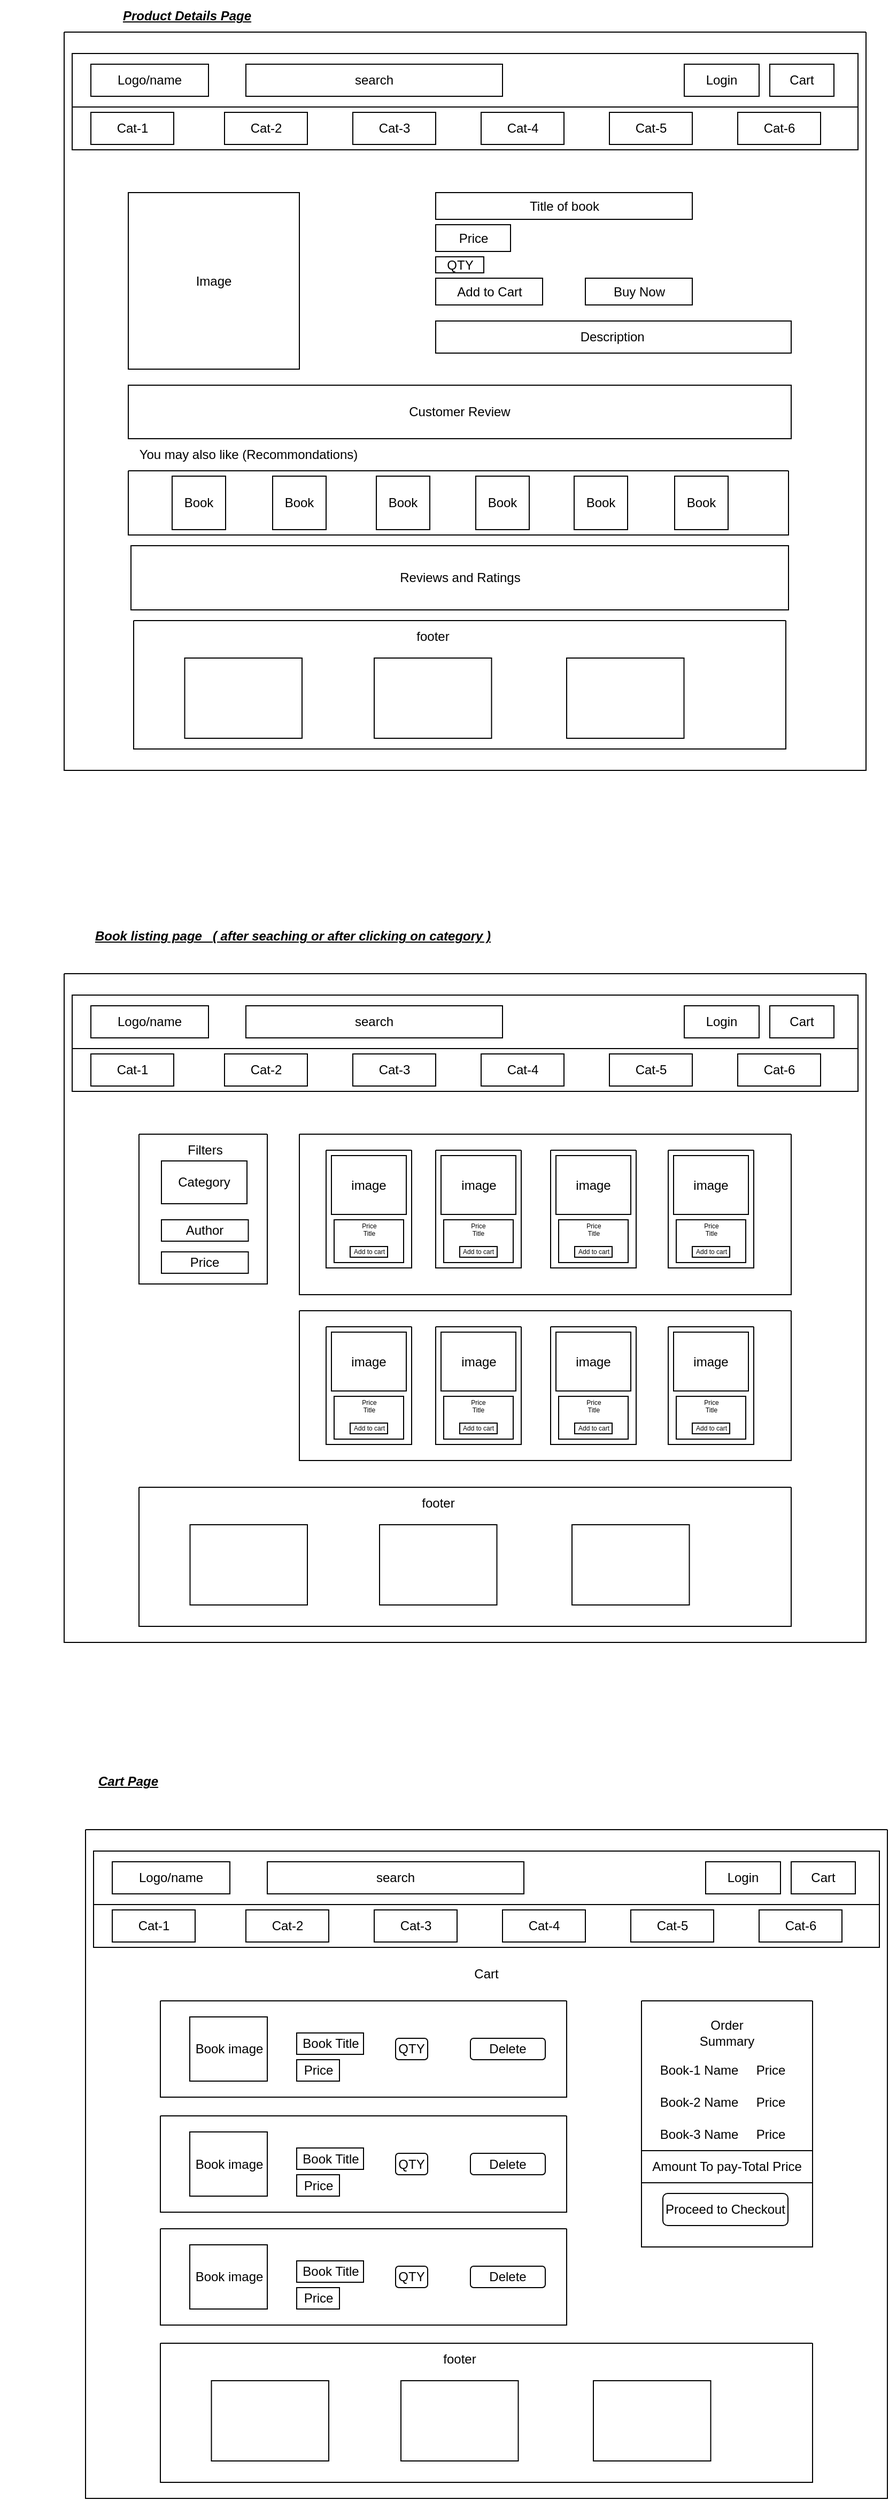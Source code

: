 <mxfile version="20.8.16" type="device"><diagram name="Page-1" id="OksWtArrL_tPQsCwZzi4"><mxGraphModel dx="369" dy="713" grid="1" gridSize="10" guides="1" tooltips="1" connect="1" arrows="1" fold="1" page="1" pageScale="1" pageWidth="850" pageHeight="1100" background="none" math="0" shadow="0"><root><mxCell id="0"/><mxCell id="1" parent="0"/><mxCell id="IstqmF2lYMvoqF9D-1eV-77" value="Product Details Page" style="text;html=1;align=center;verticalAlign=middle;whiteSpace=wrap;rounded=0;fontStyle=7" parent="1" vertex="1"><mxGeometry x="1270" y="60" width="170" height="30" as="geometry"/></mxCell><mxCell id="IstqmF2lYMvoqF9D-1eV-129" value="Book listing page&amp;nbsp; &amp;nbsp;( after seaching or after clicking on category )" style="text;html=1;align=center;verticalAlign=middle;whiteSpace=wrap;rounded=0;fontStyle=7" parent="1" vertex="1"><mxGeometry x="1180" y="920" width="548.25" height="30" as="geometry"/></mxCell><mxCell id="_eiZvuRm5jtYakqoUk0P-1" value="" style="swimlane;startSize=0;" parent="1" vertex="1"><mxGeometry x="1240" y="970" width="750" height="625" as="geometry"/></mxCell><mxCell id="IstqmF2lYMvoqF9D-1eV-22" value="" style="rounded=0;whiteSpace=wrap;html=1;" parent="_eiZvuRm5jtYakqoUk0P-1" vertex="1"><mxGeometry x="7.5" y="20" width="735" height="50" as="geometry"/></mxCell><mxCell id="IstqmF2lYMvoqF9D-1eV-23" value="Logo/name" style="rounded=0;whiteSpace=wrap;html=1;" parent="_eiZvuRm5jtYakqoUk0P-1" vertex="1"><mxGeometry x="25" y="30" width="110" height="30" as="geometry"/></mxCell><mxCell id="IstqmF2lYMvoqF9D-1eV-26" value="search" style="rounded=0;whiteSpace=wrap;html=1;" parent="_eiZvuRm5jtYakqoUk0P-1" vertex="1"><mxGeometry x="170" y="30" width="240" height="30" as="geometry"/></mxCell><mxCell id="IstqmF2lYMvoqF9D-1eV-28" value="Login" style="rounded=0;whiteSpace=wrap;html=1;" parent="_eiZvuRm5jtYakqoUk0P-1" vertex="1"><mxGeometry x="580" y="30" width="70" height="30" as="geometry"/></mxCell><mxCell id="IstqmF2lYMvoqF9D-1eV-30" value="Cart" style="rounded=0;whiteSpace=wrap;html=1;" parent="_eiZvuRm5jtYakqoUk0P-1" vertex="1"><mxGeometry x="660" y="30" width="60" height="30" as="geometry"/></mxCell><mxCell id="IstqmF2lYMvoqF9D-1eV-32" value="" style="rounded=0;whiteSpace=wrap;html=1;" parent="_eiZvuRm5jtYakqoUk0P-1" vertex="1"><mxGeometry x="7.5" y="70" width="735" height="40" as="geometry"/></mxCell><mxCell id="IstqmF2lYMvoqF9D-1eV-101" value="Cat-1" style="rounded=0;whiteSpace=wrap;html=1;" parent="_eiZvuRm5jtYakqoUk0P-1" vertex="1"><mxGeometry x="25" y="75" width="77.5" height="30" as="geometry"/></mxCell><mxCell id="IstqmF2lYMvoqF9D-1eV-103" value="Cat-2" style="rounded=0;whiteSpace=wrap;html=1;" parent="_eiZvuRm5jtYakqoUk0P-1" vertex="1"><mxGeometry x="150" y="75" width="77.5" height="30" as="geometry"/></mxCell><mxCell id="IstqmF2lYMvoqF9D-1eV-104" value="Cat-3" style="rounded=0;whiteSpace=wrap;html=1;" parent="_eiZvuRm5jtYakqoUk0P-1" vertex="1"><mxGeometry x="270" y="75" width="77.5" height="30" as="geometry"/></mxCell><mxCell id="IstqmF2lYMvoqF9D-1eV-105" value="Cat-4" style="rounded=0;whiteSpace=wrap;html=1;" parent="_eiZvuRm5jtYakqoUk0P-1" vertex="1"><mxGeometry x="390" y="75" width="77.5" height="30" as="geometry"/></mxCell><mxCell id="IstqmF2lYMvoqF9D-1eV-106" value="Cat-5" style="rounded=0;whiteSpace=wrap;html=1;" parent="_eiZvuRm5jtYakqoUk0P-1" vertex="1"><mxGeometry x="510" y="75" width="77.5" height="30" as="geometry"/></mxCell><mxCell id="IstqmF2lYMvoqF9D-1eV-107" value="Cat-6" style="rounded=0;whiteSpace=wrap;html=1;" parent="_eiZvuRm5jtYakqoUk0P-1" vertex="1"><mxGeometry x="630" y="75" width="77.5" height="30" as="geometry"/></mxCell><mxCell id="_eiZvuRm5jtYakqoUk0P-56" value="" style="swimlane;startSize=0;" parent="_eiZvuRm5jtYakqoUk0P-1" vertex="1"><mxGeometry x="70" y="150" width="120" height="140" as="geometry"/></mxCell><mxCell id="IstqmF2lYMvoqF9D-1eV-110" value="Category" style="rounded=0;whiteSpace=wrap;html=1;" parent="_eiZvuRm5jtYakqoUk0P-56" vertex="1"><mxGeometry x="21" y="25" width="80" height="40" as="geometry"/></mxCell><mxCell id="IstqmF2lYMvoqF9D-1eV-113" value="Author" style="rounded=0;whiteSpace=wrap;html=1;" parent="_eiZvuRm5jtYakqoUk0P-56" vertex="1"><mxGeometry x="21" y="80" width="81.25" height="20" as="geometry"/></mxCell><mxCell id="IstqmF2lYMvoqF9D-1eV-115" value="Price" style="rounded=0;whiteSpace=wrap;html=1;" parent="_eiZvuRm5jtYakqoUk0P-56" vertex="1"><mxGeometry x="21" y="110" width="81.25" height="20" as="geometry"/></mxCell><mxCell id="IstqmF2lYMvoqF9D-1eV-112" value="Filters" style="text;html=1;align=center;verticalAlign=middle;whiteSpace=wrap;rounded=0;" parent="_eiZvuRm5jtYakqoUk0P-56" vertex="1"><mxGeometry x="31.63" width="60" height="30" as="geometry"/></mxCell><mxCell id="_eiZvuRm5jtYakqoUk0P-57" value="" style="swimlane;startSize=0;" parent="_eiZvuRm5jtYakqoUk0P-1" vertex="1"><mxGeometry x="220" y="150" width="460" height="150" as="geometry"/></mxCell><mxCell id="_eiZvuRm5jtYakqoUk0P-59" value="" style="swimlane;startSize=0;" parent="_eiZvuRm5jtYakqoUk0P-57" vertex="1"><mxGeometry x="127.5" y="15" width="80" height="110" as="geometry"/></mxCell><mxCell id="_eiZvuRm5jtYakqoUk0P-60" value="image" style="rounded=0;whiteSpace=wrap;html=1;" parent="_eiZvuRm5jtYakqoUk0P-59" vertex="1"><mxGeometry x="5" y="5" width="70" height="55" as="geometry"/></mxCell><mxCell id="_eiZvuRm5jtYakqoUk0P-61" value="Price&lt;div&gt;Title&lt;/div&gt;&lt;div&gt;&lt;br&gt;&lt;/div&gt;&lt;div&gt;&lt;br&gt;&lt;/div&gt;&lt;div&gt;&lt;br&gt;&lt;/div&gt;" style="rounded=0;whiteSpace=wrap;html=1;fontSize=6;" parent="_eiZvuRm5jtYakqoUk0P-59" vertex="1"><mxGeometry x="7.5" y="65" width="65" height="40" as="geometry"/></mxCell><mxCell id="_eiZvuRm5jtYakqoUk0P-62" value="Add to cart" style="rounded=0;whiteSpace=wrap;html=1;fontSize=6;" parent="_eiZvuRm5jtYakqoUk0P-59" vertex="1"><mxGeometry x="22.5" y="90" width="35" height="10" as="geometry"/></mxCell><mxCell id="_eiZvuRm5jtYakqoUk0P-63" value="" style="swimlane;startSize=0;" parent="_eiZvuRm5jtYakqoUk0P-57" vertex="1"><mxGeometry x="235" y="15" width="80" height="110" as="geometry"/></mxCell><mxCell id="_eiZvuRm5jtYakqoUk0P-64" value="image" style="rounded=0;whiteSpace=wrap;html=1;" parent="_eiZvuRm5jtYakqoUk0P-63" vertex="1"><mxGeometry x="5" y="5" width="70" height="55" as="geometry"/></mxCell><mxCell id="_eiZvuRm5jtYakqoUk0P-65" value="Price&lt;div&gt;Title&lt;/div&gt;&lt;div&gt;&lt;br&gt;&lt;/div&gt;&lt;div&gt;&lt;br&gt;&lt;/div&gt;&lt;div&gt;&lt;br&gt;&lt;/div&gt;" style="rounded=0;whiteSpace=wrap;html=1;fontSize=6;" parent="_eiZvuRm5jtYakqoUk0P-63" vertex="1"><mxGeometry x="7.5" y="65" width="65" height="40" as="geometry"/></mxCell><mxCell id="_eiZvuRm5jtYakqoUk0P-66" value="Add to cart" style="rounded=0;whiteSpace=wrap;html=1;fontSize=6;" parent="_eiZvuRm5jtYakqoUk0P-63" vertex="1"><mxGeometry x="22.5" y="90" width="35" height="10" as="geometry"/></mxCell><mxCell id="_eiZvuRm5jtYakqoUk0P-67" value="" style="swimlane;startSize=0;" parent="_eiZvuRm5jtYakqoUk0P-57" vertex="1"><mxGeometry x="345" y="15" width="80" height="110" as="geometry"/></mxCell><mxCell id="_eiZvuRm5jtYakqoUk0P-68" value="image" style="rounded=0;whiteSpace=wrap;html=1;" parent="_eiZvuRm5jtYakqoUk0P-67" vertex="1"><mxGeometry x="5" y="5" width="70" height="55" as="geometry"/></mxCell><mxCell id="_eiZvuRm5jtYakqoUk0P-69" value="Price&lt;div&gt;Title&lt;/div&gt;&lt;div&gt;&lt;br&gt;&lt;/div&gt;&lt;div&gt;&lt;br&gt;&lt;/div&gt;&lt;div&gt;&lt;br&gt;&lt;/div&gt;" style="rounded=0;whiteSpace=wrap;html=1;fontSize=6;" parent="_eiZvuRm5jtYakqoUk0P-67" vertex="1"><mxGeometry x="7.5" y="65" width="65" height="40" as="geometry"/></mxCell><mxCell id="_eiZvuRm5jtYakqoUk0P-70" value="Add to cart" style="rounded=0;whiteSpace=wrap;html=1;fontSize=6;" parent="_eiZvuRm5jtYakqoUk0P-67" vertex="1"><mxGeometry x="22.5" y="90" width="35" height="10" as="geometry"/></mxCell><mxCell id="_eiZvuRm5jtYakqoUk0P-114" value="" style="swimlane;startSize=0;" parent="_eiZvuRm5jtYakqoUk0P-57" vertex="1"><mxGeometry x="25" y="15" width="80" height="110" as="geometry"/></mxCell><mxCell id="_eiZvuRm5jtYakqoUk0P-115" value="image" style="rounded=0;whiteSpace=wrap;html=1;" parent="_eiZvuRm5jtYakqoUk0P-114" vertex="1"><mxGeometry x="5" y="5" width="70" height="55" as="geometry"/></mxCell><mxCell id="_eiZvuRm5jtYakqoUk0P-116" value="Price&lt;div&gt;Title&lt;/div&gt;&lt;div&gt;&lt;br&gt;&lt;/div&gt;&lt;div&gt;&lt;br&gt;&lt;/div&gt;&lt;div&gt;&lt;br&gt;&lt;/div&gt;" style="rounded=0;whiteSpace=wrap;html=1;fontSize=6;" parent="_eiZvuRm5jtYakqoUk0P-114" vertex="1"><mxGeometry x="7.5" y="65" width="65" height="40" as="geometry"/></mxCell><mxCell id="_eiZvuRm5jtYakqoUk0P-117" value="Add to cart" style="rounded=0;whiteSpace=wrap;html=1;fontSize=6;" parent="_eiZvuRm5jtYakqoUk0P-114" vertex="1"><mxGeometry x="22.5" y="90" width="35" height="10" as="geometry"/></mxCell><mxCell id="_eiZvuRm5jtYakqoUk0P-84" value="" style="swimlane;startSize=0;" parent="_eiZvuRm5jtYakqoUk0P-1" vertex="1"><mxGeometry x="220" y="315" width="460" height="140" as="geometry"/></mxCell><mxCell id="_eiZvuRm5jtYakqoUk0P-85" value="" style="swimlane;startSize=0;" parent="_eiZvuRm5jtYakqoUk0P-84" vertex="1"><mxGeometry x="127.5" y="15" width="80" height="110" as="geometry"/></mxCell><mxCell id="_eiZvuRm5jtYakqoUk0P-86" value="image" style="rounded=0;whiteSpace=wrap;html=1;" parent="_eiZvuRm5jtYakqoUk0P-85" vertex="1"><mxGeometry x="5" y="5" width="70" height="55" as="geometry"/></mxCell><mxCell id="_eiZvuRm5jtYakqoUk0P-87" value="Price&lt;div&gt;Title&lt;/div&gt;&lt;div&gt;&lt;br&gt;&lt;/div&gt;&lt;div&gt;&lt;br&gt;&lt;/div&gt;&lt;div&gt;&lt;br&gt;&lt;/div&gt;" style="rounded=0;whiteSpace=wrap;html=1;fontSize=6;" parent="_eiZvuRm5jtYakqoUk0P-85" vertex="1"><mxGeometry x="7.5" y="65" width="65" height="40" as="geometry"/></mxCell><mxCell id="_eiZvuRm5jtYakqoUk0P-88" value="Add to cart" style="rounded=0;whiteSpace=wrap;html=1;fontSize=6;" parent="_eiZvuRm5jtYakqoUk0P-85" vertex="1"><mxGeometry x="22.5" y="90" width="35" height="10" as="geometry"/></mxCell><mxCell id="_eiZvuRm5jtYakqoUk0P-89" value="" style="swimlane;startSize=0;" parent="_eiZvuRm5jtYakqoUk0P-84" vertex="1"><mxGeometry x="235" y="15" width="80" height="110" as="geometry"/></mxCell><mxCell id="_eiZvuRm5jtYakqoUk0P-90" value="image" style="rounded=0;whiteSpace=wrap;html=1;" parent="_eiZvuRm5jtYakqoUk0P-89" vertex="1"><mxGeometry x="5" y="5" width="70" height="55" as="geometry"/></mxCell><mxCell id="_eiZvuRm5jtYakqoUk0P-91" value="Price&lt;div&gt;Title&lt;/div&gt;&lt;div&gt;&lt;br&gt;&lt;/div&gt;&lt;div&gt;&lt;br&gt;&lt;/div&gt;&lt;div&gt;&lt;br&gt;&lt;/div&gt;" style="rounded=0;whiteSpace=wrap;html=1;fontSize=6;" parent="_eiZvuRm5jtYakqoUk0P-89" vertex="1"><mxGeometry x="7.5" y="65" width="65" height="40" as="geometry"/></mxCell><mxCell id="_eiZvuRm5jtYakqoUk0P-92" value="Add to cart" style="rounded=0;whiteSpace=wrap;html=1;fontSize=6;" parent="_eiZvuRm5jtYakqoUk0P-89" vertex="1"><mxGeometry x="22.5" y="90" width="35" height="10" as="geometry"/></mxCell><mxCell id="_eiZvuRm5jtYakqoUk0P-93" value="" style="swimlane;startSize=0;" parent="_eiZvuRm5jtYakqoUk0P-84" vertex="1"><mxGeometry x="345" y="15" width="80" height="110" as="geometry"/></mxCell><mxCell id="_eiZvuRm5jtYakqoUk0P-94" value="image" style="rounded=0;whiteSpace=wrap;html=1;" parent="_eiZvuRm5jtYakqoUk0P-93" vertex="1"><mxGeometry x="5" y="5" width="70" height="55" as="geometry"/></mxCell><mxCell id="_eiZvuRm5jtYakqoUk0P-95" value="Price&lt;div&gt;Title&lt;/div&gt;&lt;div&gt;&lt;br&gt;&lt;/div&gt;&lt;div&gt;&lt;br&gt;&lt;/div&gt;&lt;div&gt;&lt;br&gt;&lt;/div&gt;" style="rounded=0;whiteSpace=wrap;html=1;fontSize=6;" parent="_eiZvuRm5jtYakqoUk0P-93" vertex="1"><mxGeometry x="7.5" y="65" width="65" height="40" as="geometry"/></mxCell><mxCell id="_eiZvuRm5jtYakqoUk0P-96" value="Add to cart" style="rounded=0;whiteSpace=wrap;html=1;fontSize=6;" parent="_eiZvuRm5jtYakqoUk0P-93" vertex="1"><mxGeometry x="22.5" y="90" width="35" height="10" as="geometry"/></mxCell><mxCell id="_eiZvuRm5jtYakqoUk0P-97" value="" style="swimlane;startSize=0;" parent="_eiZvuRm5jtYakqoUk0P-84" vertex="1"><mxGeometry x="25" y="15" width="80" height="110" as="geometry"/></mxCell><mxCell id="_eiZvuRm5jtYakqoUk0P-98" value="image" style="rounded=0;whiteSpace=wrap;html=1;" parent="_eiZvuRm5jtYakqoUk0P-97" vertex="1"><mxGeometry x="5" y="5" width="70" height="55" as="geometry"/></mxCell><mxCell id="_eiZvuRm5jtYakqoUk0P-99" value="Price&lt;div&gt;Title&lt;/div&gt;&lt;div&gt;&lt;br&gt;&lt;/div&gt;&lt;div&gt;&lt;br&gt;&lt;/div&gt;&lt;div&gt;&lt;br&gt;&lt;/div&gt;" style="rounded=0;whiteSpace=wrap;html=1;fontSize=6;" parent="_eiZvuRm5jtYakqoUk0P-97" vertex="1"><mxGeometry x="7.5" y="65" width="65" height="40" as="geometry"/></mxCell><mxCell id="_eiZvuRm5jtYakqoUk0P-100" value="Add to cart" style="rounded=0;whiteSpace=wrap;html=1;fontSize=6;" parent="_eiZvuRm5jtYakqoUk0P-97" vertex="1"><mxGeometry x="22.5" y="90" width="35" height="10" as="geometry"/></mxCell><mxCell id="_eiZvuRm5jtYakqoUk0P-101" value="" style="swimlane;startSize=0;" parent="_eiZvuRm5jtYakqoUk0P-1" vertex="1"><mxGeometry x="70" y="480" width="610" height="130" as="geometry"/></mxCell><mxCell id="_eiZvuRm5jtYakqoUk0P-102" value="" style="rounded=0;whiteSpace=wrap;html=1;" parent="_eiZvuRm5jtYakqoUk0P-101" vertex="1"><mxGeometry x="47.75" y="35" width="109.75" height="75" as="geometry"/></mxCell><mxCell id="_eiZvuRm5jtYakqoUk0P-103" value="" style="rounded=0;whiteSpace=wrap;html=1;" parent="_eiZvuRm5jtYakqoUk0P-101" vertex="1"><mxGeometry x="225" y="35" width="109.75" height="75" as="geometry"/></mxCell><mxCell id="_eiZvuRm5jtYakqoUk0P-104" value="" style="rounded=0;whiteSpace=wrap;html=1;" parent="_eiZvuRm5jtYakqoUk0P-101" vertex="1"><mxGeometry x="405" y="35" width="109.75" height="75" as="geometry"/></mxCell><mxCell id="_eiZvuRm5jtYakqoUk0P-105" value="footer" style="text;html=1;strokeColor=none;fillColor=none;align=center;verticalAlign=middle;whiteSpace=wrap;rounded=0;" parent="_eiZvuRm5jtYakqoUk0P-101" vertex="1"><mxGeometry x="249.88" width="60" height="30" as="geometry"/></mxCell><mxCell id="_eiZvuRm5jtYakqoUk0P-17" value="" style="swimlane;startSize=0;" parent="1" vertex="1"><mxGeometry x="1240" y="90" width="750" height="690" as="geometry"/></mxCell><mxCell id="_eiZvuRm5jtYakqoUk0P-18" value="" style="rounded=0;whiteSpace=wrap;html=1;" parent="_eiZvuRm5jtYakqoUk0P-17" vertex="1"><mxGeometry x="7.5" y="20" width="735" height="50" as="geometry"/></mxCell><mxCell id="_eiZvuRm5jtYakqoUk0P-19" value="Logo/name" style="rounded=0;whiteSpace=wrap;html=1;" parent="_eiZvuRm5jtYakqoUk0P-17" vertex="1"><mxGeometry x="25" y="30" width="110" height="30" as="geometry"/></mxCell><mxCell id="_eiZvuRm5jtYakqoUk0P-20" value="search" style="rounded=0;whiteSpace=wrap;html=1;" parent="_eiZvuRm5jtYakqoUk0P-17" vertex="1"><mxGeometry x="170" y="30" width="240" height="30" as="geometry"/></mxCell><mxCell id="_eiZvuRm5jtYakqoUk0P-21" value="Login" style="rounded=0;whiteSpace=wrap;html=1;" parent="_eiZvuRm5jtYakqoUk0P-17" vertex="1"><mxGeometry x="580" y="30" width="70" height="30" as="geometry"/></mxCell><mxCell id="_eiZvuRm5jtYakqoUk0P-22" value="Cart" style="rounded=0;whiteSpace=wrap;html=1;" parent="_eiZvuRm5jtYakqoUk0P-17" vertex="1"><mxGeometry x="660" y="30" width="60" height="30" as="geometry"/></mxCell><mxCell id="_eiZvuRm5jtYakqoUk0P-23" value="" style="rounded=0;whiteSpace=wrap;html=1;" parent="_eiZvuRm5jtYakqoUk0P-17" vertex="1"><mxGeometry x="7.5" y="70" width="735" height="40" as="geometry"/></mxCell><mxCell id="_eiZvuRm5jtYakqoUk0P-24" value="Cat-1" style="rounded=0;whiteSpace=wrap;html=1;" parent="_eiZvuRm5jtYakqoUk0P-17" vertex="1"><mxGeometry x="25" y="75" width="77.5" height="30" as="geometry"/></mxCell><mxCell id="_eiZvuRm5jtYakqoUk0P-25" value="Cat-2" style="rounded=0;whiteSpace=wrap;html=1;" parent="_eiZvuRm5jtYakqoUk0P-17" vertex="1"><mxGeometry x="150" y="75" width="77.5" height="30" as="geometry"/></mxCell><mxCell id="_eiZvuRm5jtYakqoUk0P-26" value="Cat-3" style="rounded=0;whiteSpace=wrap;html=1;" parent="_eiZvuRm5jtYakqoUk0P-17" vertex="1"><mxGeometry x="270" y="75" width="77.5" height="30" as="geometry"/></mxCell><mxCell id="_eiZvuRm5jtYakqoUk0P-27" value="Cat-4" style="rounded=0;whiteSpace=wrap;html=1;" parent="_eiZvuRm5jtYakqoUk0P-17" vertex="1"><mxGeometry x="390" y="75" width="77.5" height="30" as="geometry"/></mxCell><mxCell id="_eiZvuRm5jtYakqoUk0P-28" value="Cat-5" style="rounded=0;whiteSpace=wrap;html=1;" parent="_eiZvuRm5jtYakqoUk0P-17" vertex="1"><mxGeometry x="510" y="75" width="77.5" height="30" as="geometry"/></mxCell><mxCell id="_eiZvuRm5jtYakqoUk0P-29" value="Cat-6" style="rounded=0;whiteSpace=wrap;html=1;" parent="_eiZvuRm5jtYakqoUk0P-17" vertex="1"><mxGeometry x="630" y="75" width="77.5" height="30" as="geometry"/></mxCell><mxCell id="_eiZvuRm5jtYakqoUk0P-30" value="Image" style="rounded=0;whiteSpace=wrap;html=1;" parent="_eiZvuRm5jtYakqoUk0P-17" vertex="1"><mxGeometry x="60" y="150" width="160" height="165" as="geometry"/></mxCell><mxCell id="_eiZvuRm5jtYakqoUk0P-31" value="Title of book" style="rounded=0;whiteSpace=wrap;html=1;" parent="_eiZvuRm5jtYakqoUk0P-17" vertex="1"><mxGeometry x="347.5" y="150" width="240" height="25" as="geometry"/></mxCell><mxCell id="_eiZvuRm5jtYakqoUk0P-32" value="Price" style="rounded=0;whiteSpace=wrap;html=1;" parent="_eiZvuRm5jtYakqoUk0P-17" vertex="1"><mxGeometry x="347.5" y="180" width="70" height="25" as="geometry"/></mxCell><mxCell id="_eiZvuRm5jtYakqoUk0P-33" value="QTY" style="rounded=0;whiteSpace=wrap;html=1;" parent="_eiZvuRm5jtYakqoUk0P-17" vertex="1"><mxGeometry x="347.5" y="210" width="45" height="15" as="geometry"/></mxCell><mxCell id="_eiZvuRm5jtYakqoUk0P-34" value="Buy Now" style="rounded=0;whiteSpace=wrap;html=1;" parent="_eiZvuRm5jtYakqoUk0P-17" vertex="1"><mxGeometry x="487.5" y="230" width="100" height="25" as="geometry"/></mxCell><mxCell id="_eiZvuRm5jtYakqoUk0P-35" value="Add to Cart" style="rounded=0;whiteSpace=wrap;html=1;" parent="_eiZvuRm5jtYakqoUk0P-17" vertex="1"><mxGeometry x="347.5" y="230" width="100" height="25" as="geometry"/></mxCell><mxCell id="_eiZvuRm5jtYakqoUk0P-36" value="Description&amp;nbsp;" style="rounded=0;whiteSpace=wrap;html=1;" parent="_eiZvuRm5jtYakqoUk0P-17" vertex="1"><mxGeometry x="347.5" y="270" width="332.5" height="30" as="geometry"/></mxCell><mxCell id="_eiZvuRm5jtYakqoUk0P-37" value="Customer Review" style="rounded=0;whiteSpace=wrap;html=1;" parent="_eiZvuRm5jtYakqoUk0P-17" vertex="1"><mxGeometry x="60" y="330" width="620" height="50" as="geometry"/></mxCell><mxCell id="_eiZvuRm5jtYakqoUk0P-38" value="" style="swimlane;startSize=0;" parent="_eiZvuRm5jtYakqoUk0P-17" vertex="1"><mxGeometry x="60" y="410" width="617.5" height="60" as="geometry"/></mxCell><mxCell id="_eiZvuRm5jtYakqoUk0P-39" value="Book" style="rounded=0;whiteSpace=wrap;html=1;" parent="_eiZvuRm5jtYakqoUk0P-38" vertex="1"><mxGeometry x="41" y="5" width="50" height="50" as="geometry"/></mxCell><mxCell id="_eiZvuRm5jtYakqoUk0P-40" value="Book" style="rounded=0;whiteSpace=wrap;html=1;" parent="_eiZvuRm5jtYakqoUk0P-38" vertex="1"><mxGeometry x="135" y="5" width="50" height="50" as="geometry"/></mxCell><mxCell id="_eiZvuRm5jtYakqoUk0P-41" value="Book" style="rounded=0;whiteSpace=wrap;html=1;" parent="_eiZvuRm5jtYakqoUk0P-38" vertex="1"><mxGeometry x="232" y="5" width="50" height="50" as="geometry"/></mxCell><mxCell id="_eiZvuRm5jtYakqoUk0P-42" value="Book" style="rounded=0;whiteSpace=wrap;html=1;" parent="_eiZvuRm5jtYakqoUk0P-38" vertex="1"><mxGeometry x="325" y="5" width="50" height="50" as="geometry"/></mxCell><mxCell id="_eiZvuRm5jtYakqoUk0P-43" value="Book" style="rounded=0;whiteSpace=wrap;html=1;" parent="_eiZvuRm5jtYakqoUk0P-38" vertex="1"><mxGeometry x="417" y="5" width="50" height="50" as="geometry"/></mxCell><mxCell id="_eiZvuRm5jtYakqoUk0P-44" value="Book" style="rounded=0;whiteSpace=wrap;html=1;" parent="_eiZvuRm5jtYakqoUk0P-38" vertex="1"><mxGeometry x="511" y="5" width="50" height="50" as="geometry"/></mxCell><mxCell id="_eiZvuRm5jtYakqoUk0P-46" value="Reviews and Ratings" style="rounded=0;whiteSpace=wrap;html=1;" parent="_eiZvuRm5jtYakqoUk0P-17" vertex="1"><mxGeometry x="62.5" y="480" width="615" height="60" as="geometry"/></mxCell><mxCell id="_eiZvuRm5jtYakqoUk0P-45" value="You may also like (Recommondations)" style="text;html=1;align=center;verticalAlign=middle;whiteSpace=wrap;rounded=0;" parent="_eiZvuRm5jtYakqoUk0P-17" vertex="1"><mxGeometry x="45" y="380" width="255" height="30" as="geometry"/></mxCell><mxCell id="_eiZvuRm5jtYakqoUk0P-106" value="" style="swimlane;startSize=0;" parent="_eiZvuRm5jtYakqoUk0P-17" vertex="1"><mxGeometry x="65" y="550" width="610" height="120" as="geometry"/></mxCell><mxCell id="_eiZvuRm5jtYakqoUk0P-107" value="" style="rounded=0;whiteSpace=wrap;html=1;" parent="_eiZvuRm5jtYakqoUk0P-106" vertex="1"><mxGeometry x="47.75" y="35" width="109.75" height="75" as="geometry"/></mxCell><mxCell id="_eiZvuRm5jtYakqoUk0P-108" value="" style="rounded=0;whiteSpace=wrap;html=1;" parent="_eiZvuRm5jtYakqoUk0P-106" vertex="1"><mxGeometry x="225" y="35" width="109.75" height="75" as="geometry"/></mxCell><mxCell id="_eiZvuRm5jtYakqoUk0P-109" value="" style="rounded=0;whiteSpace=wrap;html=1;" parent="_eiZvuRm5jtYakqoUk0P-106" vertex="1"><mxGeometry x="405" y="35" width="109.75" height="75" as="geometry"/></mxCell><mxCell id="_eiZvuRm5jtYakqoUk0P-110" value="footer" style="text;html=1;strokeColor=none;fillColor=none;align=center;verticalAlign=middle;whiteSpace=wrap;rounded=0;" parent="_eiZvuRm5jtYakqoUk0P-106" vertex="1"><mxGeometry x="249.88" width="60" height="30" as="geometry"/></mxCell><mxCell id="XIvPi-Ywjusuaq1_9YB8-2" value="" style="swimlane;startSize=0;" parent="1" vertex="1"><mxGeometry x="1260" y="1770" width="750" height="625" as="geometry"/></mxCell><mxCell id="XIvPi-Ywjusuaq1_9YB8-3" value="" style="rounded=0;whiteSpace=wrap;html=1;" parent="XIvPi-Ywjusuaq1_9YB8-2" vertex="1"><mxGeometry x="7.5" y="20" width="735" height="50" as="geometry"/></mxCell><mxCell id="XIvPi-Ywjusuaq1_9YB8-4" value="Logo/name" style="rounded=0;whiteSpace=wrap;html=1;" parent="XIvPi-Ywjusuaq1_9YB8-2" vertex="1"><mxGeometry x="25" y="30" width="110" height="30" as="geometry"/></mxCell><mxCell id="XIvPi-Ywjusuaq1_9YB8-5" value="search" style="rounded=0;whiteSpace=wrap;html=1;" parent="XIvPi-Ywjusuaq1_9YB8-2" vertex="1"><mxGeometry x="170" y="30" width="240" height="30" as="geometry"/></mxCell><mxCell id="XIvPi-Ywjusuaq1_9YB8-6" value="Login" style="rounded=0;whiteSpace=wrap;html=1;" parent="XIvPi-Ywjusuaq1_9YB8-2" vertex="1"><mxGeometry x="580" y="30" width="70" height="30" as="geometry"/></mxCell><mxCell id="XIvPi-Ywjusuaq1_9YB8-7" value="Cart" style="rounded=0;whiteSpace=wrap;html=1;" parent="XIvPi-Ywjusuaq1_9YB8-2" vertex="1"><mxGeometry x="660" y="30" width="60" height="30" as="geometry"/></mxCell><mxCell id="XIvPi-Ywjusuaq1_9YB8-8" value="" style="rounded=0;whiteSpace=wrap;html=1;" parent="XIvPi-Ywjusuaq1_9YB8-2" vertex="1"><mxGeometry x="7.5" y="70" width="735" height="40" as="geometry"/></mxCell><mxCell id="XIvPi-Ywjusuaq1_9YB8-9" value="Cat-1" style="rounded=0;whiteSpace=wrap;html=1;" parent="XIvPi-Ywjusuaq1_9YB8-2" vertex="1"><mxGeometry x="25" y="75" width="77.5" height="30" as="geometry"/></mxCell><mxCell id="XIvPi-Ywjusuaq1_9YB8-10" value="Cat-2" style="rounded=0;whiteSpace=wrap;html=1;" parent="XIvPi-Ywjusuaq1_9YB8-2" vertex="1"><mxGeometry x="150" y="75" width="77.5" height="30" as="geometry"/></mxCell><mxCell id="XIvPi-Ywjusuaq1_9YB8-11" value="Cat-3" style="rounded=0;whiteSpace=wrap;html=1;" parent="XIvPi-Ywjusuaq1_9YB8-2" vertex="1"><mxGeometry x="270" y="75" width="77.5" height="30" as="geometry"/></mxCell><mxCell id="XIvPi-Ywjusuaq1_9YB8-12" value="Cat-4" style="rounded=0;whiteSpace=wrap;html=1;" parent="XIvPi-Ywjusuaq1_9YB8-2" vertex="1"><mxGeometry x="390" y="75" width="77.5" height="30" as="geometry"/></mxCell><mxCell id="XIvPi-Ywjusuaq1_9YB8-13" value="Cat-5" style="rounded=0;whiteSpace=wrap;html=1;" parent="XIvPi-Ywjusuaq1_9YB8-2" vertex="1"><mxGeometry x="510" y="75" width="77.5" height="30" as="geometry"/></mxCell><mxCell id="XIvPi-Ywjusuaq1_9YB8-14" value="Cat-6" style="rounded=0;whiteSpace=wrap;html=1;" parent="XIvPi-Ywjusuaq1_9YB8-2" vertex="1"><mxGeometry x="630" y="75" width="77.5" height="30" as="geometry"/></mxCell><mxCell id="XIvPi-Ywjusuaq1_9YB8-54" value="" style="swimlane;startSize=0;" parent="XIvPi-Ywjusuaq1_9YB8-2" vertex="1"><mxGeometry x="70" y="480" width="610" height="130" as="geometry"/></mxCell><mxCell id="XIvPi-Ywjusuaq1_9YB8-55" value="" style="rounded=0;whiteSpace=wrap;html=1;" parent="XIvPi-Ywjusuaq1_9YB8-54" vertex="1"><mxGeometry x="47.75" y="35" width="109.75" height="75" as="geometry"/></mxCell><mxCell id="XIvPi-Ywjusuaq1_9YB8-56" value="" style="rounded=0;whiteSpace=wrap;html=1;" parent="XIvPi-Ywjusuaq1_9YB8-54" vertex="1"><mxGeometry x="225" y="35" width="109.75" height="75" as="geometry"/></mxCell><mxCell id="XIvPi-Ywjusuaq1_9YB8-57" value="" style="rounded=0;whiteSpace=wrap;html=1;" parent="XIvPi-Ywjusuaq1_9YB8-54" vertex="1"><mxGeometry x="405" y="35" width="109.75" height="75" as="geometry"/></mxCell><mxCell id="XIvPi-Ywjusuaq1_9YB8-58" value="footer" style="text;html=1;strokeColor=none;fillColor=none;align=center;verticalAlign=middle;whiteSpace=wrap;rounded=0;" parent="XIvPi-Ywjusuaq1_9YB8-54" vertex="1"><mxGeometry x="249.88" width="60" height="30" as="geometry"/></mxCell><mxCell id="XIvPi-Ywjusuaq1_9YB8-60" value="Cart" style="text;html=1;strokeColor=none;fillColor=none;align=center;verticalAlign=middle;whiteSpace=wrap;rounded=0;" parent="XIvPi-Ywjusuaq1_9YB8-2" vertex="1"><mxGeometry x="345" y="120" width="60" height="30" as="geometry"/></mxCell><mxCell id="XIvPi-Ywjusuaq1_9YB8-62" value="" style="swimlane;startSize=0;" parent="XIvPi-Ywjusuaq1_9YB8-2" vertex="1"><mxGeometry x="520" y="160" width="160" height="230" as="geometry"/></mxCell><mxCell id="XIvPi-Ywjusuaq1_9YB8-81" value="Order Summary" style="text;html=1;strokeColor=none;fillColor=none;align=center;verticalAlign=middle;whiteSpace=wrap;rounded=0;" parent="XIvPi-Ywjusuaq1_9YB8-62" vertex="1"><mxGeometry x="50" y="15" width="60" height="30" as="geometry"/></mxCell><mxCell id="XIvPi-Ywjusuaq1_9YB8-85" value="Book-1 Name&amp;nbsp; &amp;nbsp; &amp;nbsp;Price" style="text;html=1;strokeColor=none;fillColor=none;align=center;verticalAlign=middle;whiteSpace=wrap;rounded=0;" parent="XIvPi-Ywjusuaq1_9YB8-62" vertex="1"><mxGeometry x="6" y="50" width="140" height="30" as="geometry"/></mxCell><mxCell id="XIvPi-Ywjusuaq1_9YB8-86" value="Book-2 Name&amp;nbsp; &amp;nbsp; &amp;nbsp;Price" style="text;html=1;strokeColor=none;fillColor=none;align=center;verticalAlign=middle;whiteSpace=wrap;rounded=0;" parent="XIvPi-Ywjusuaq1_9YB8-62" vertex="1"><mxGeometry x="6" y="80" width="140" height="30" as="geometry"/></mxCell><mxCell id="XIvPi-Ywjusuaq1_9YB8-87" value="Book-3 Name&amp;nbsp; &amp;nbsp; &amp;nbsp;Price" style="text;html=1;strokeColor=none;fillColor=none;align=center;verticalAlign=middle;whiteSpace=wrap;rounded=0;" parent="XIvPi-Ywjusuaq1_9YB8-62" vertex="1"><mxGeometry x="6" y="110" width="140" height="30" as="geometry"/></mxCell><mxCell id="XIvPi-Ywjusuaq1_9YB8-90" value="Amount To pay-Total Price" style="rounded=0;whiteSpace=wrap;html=1;" parent="XIvPi-Ywjusuaq1_9YB8-62" vertex="1"><mxGeometry y="140" width="160" height="30" as="geometry"/></mxCell><mxCell id="XIvPi-Ywjusuaq1_9YB8-91" value="Proceed to Checkout" style="rounded=1;whiteSpace=wrap;html=1;" parent="XIvPi-Ywjusuaq1_9YB8-62" vertex="1"><mxGeometry x="20" y="180" width="117" height="30" as="geometry"/></mxCell><mxCell id="XIvPi-Ywjusuaq1_9YB8-61" value="" style="swimlane;startSize=0;" parent="XIvPi-Ywjusuaq1_9YB8-2" vertex="1"><mxGeometry x="70" y="160" width="380" height="90" as="geometry"/></mxCell><mxCell id="XIvPi-Ywjusuaq1_9YB8-64" value="Book image" style="rounded=0;whiteSpace=wrap;html=1;" parent="XIvPi-Ywjusuaq1_9YB8-61" vertex="1"><mxGeometry x="27.5" y="15" width="72.5" height="60" as="geometry"/></mxCell><mxCell id="XIvPi-Ywjusuaq1_9YB8-65" value="Book Title" style="rounded=0;whiteSpace=wrap;html=1;" parent="XIvPi-Ywjusuaq1_9YB8-61" vertex="1"><mxGeometry x="127.5" y="30" width="62.5" height="20" as="geometry"/></mxCell><mxCell id="XIvPi-Ywjusuaq1_9YB8-66" value="Price" style="rounded=0;whiteSpace=wrap;html=1;" parent="XIvPi-Ywjusuaq1_9YB8-61" vertex="1"><mxGeometry x="127.5" y="55" width="40" height="20" as="geometry"/></mxCell><mxCell id="XIvPi-Ywjusuaq1_9YB8-67" value="QTY" style="rounded=1;whiteSpace=wrap;html=1;" parent="XIvPi-Ywjusuaq1_9YB8-61" vertex="1"><mxGeometry x="220" y="35" width="30" height="20" as="geometry"/></mxCell><mxCell id="XIvPi-Ywjusuaq1_9YB8-68" value="Delete" style="rounded=1;whiteSpace=wrap;html=1;" parent="XIvPi-Ywjusuaq1_9YB8-61" vertex="1"><mxGeometry x="290" y="35" width="70" height="20" as="geometry"/></mxCell><mxCell id="XIvPi-Ywjusuaq1_9YB8-69" value="" style="swimlane;startSize=0;" parent="XIvPi-Ywjusuaq1_9YB8-2" vertex="1"><mxGeometry x="70" y="267.5" width="380" height="90" as="geometry"/></mxCell><mxCell id="XIvPi-Ywjusuaq1_9YB8-70" value="Book image" style="rounded=0;whiteSpace=wrap;html=1;" parent="XIvPi-Ywjusuaq1_9YB8-69" vertex="1"><mxGeometry x="27.5" y="15" width="72.5" height="60" as="geometry"/></mxCell><mxCell id="XIvPi-Ywjusuaq1_9YB8-71" value="Book Title" style="rounded=0;whiteSpace=wrap;html=1;" parent="XIvPi-Ywjusuaq1_9YB8-69" vertex="1"><mxGeometry x="127.5" y="30" width="62.5" height="20" as="geometry"/></mxCell><mxCell id="XIvPi-Ywjusuaq1_9YB8-72" value="Price" style="rounded=0;whiteSpace=wrap;html=1;" parent="XIvPi-Ywjusuaq1_9YB8-69" vertex="1"><mxGeometry x="127.5" y="55" width="40" height="20" as="geometry"/></mxCell><mxCell id="XIvPi-Ywjusuaq1_9YB8-73" value="QTY" style="rounded=1;whiteSpace=wrap;html=1;" parent="XIvPi-Ywjusuaq1_9YB8-69" vertex="1"><mxGeometry x="220" y="35" width="30" height="20" as="geometry"/></mxCell><mxCell id="XIvPi-Ywjusuaq1_9YB8-74" value="Delete" style="rounded=1;whiteSpace=wrap;html=1;" parent="XIvPi-Ywjusuaq1_9YB8-69" vertex="1"><mxGeometry x="290" y="35" width="70" height="20" as="geometry"/></mxCell><mxCell id="XIvPi-Ywjusuaq1_9YB8-75" value="" style="swimlane;startSize=0;" parent="XIvPi-Ywjusuaq1_9YB8-2" vertex="1"><mxGeometry x="70" y="373" width="380" height="90" as="geometry"/></mxCell><mxCell id="XIvPi-Ywjusuaq1_9YB8-76" value="Book image" style="rounded=0;whiteSpace=wrap;html=1;" parent="XIvPi-Ywjusuaq1_9YB8-75" vertex="1"><mxGeometry x="27.5" y="15" width="72.5" height="60" as="geometry"/></mxCell><mxCell id="XIvPi-Ywjusuaq1_9YB8-77" value="Book Title" style="rounded=0;whiteSpace=wrap;html=1;" parent="XIvPi-Ywjusuaq1_9YB8-75" vertex="1"><mxGeometry x="127.5" y="30" width="62.5" height="20" as="geometry"/></mxCell><mxCell id="XIvPi-Ywjusuaq1_9YB8-78" value="Price" style="rounded=0;whiteSpace=wrap;html=1;" parent="XIvPi-Ywjusuaq1_9YB8-75" vertex="1"><mxGeometry x="127.5" y="55" width="40" height="20" as="geometry"/></mxCell><mxCell id="XIvPi-Ywjusuaq1_9YB8-79" value="QTY" style="rounded=1;whiteSpace=wrap;html=1;" parent="XIvPi-Ywjusuaq1_9YB8-75" vertex="1"><mxGeometry x="220" y="35" width="30" height="20" as="geometry"/></mxCell><mxCell id="XIvPi-Ywjusuaq1_9YB8-80" value="Delete" style="rounded=1;whiteSpace=wrap;html=1;" parent="XIvPi-Ywjusuaq1_9YB8-75" vertex="1"><mxGeometry x="290" y="35" width="70" height="20" as="geometry"/></mxCell><mxCell id="XIvPi-Ywjusuaq1_9YB8-92" value="Cart Page" style="text;html=1;strokeColor=none;fillColor=none;align=center;verticalAlign=middle;whiteSpace=wrap;rounded=0;fontStyle=7" parent="1" vertex="1"><mxGeometry x="1270" y="1710" width="60" height="30" as="geometry"/></mxCell></root></mxGraphModel></diagram></mxfile>